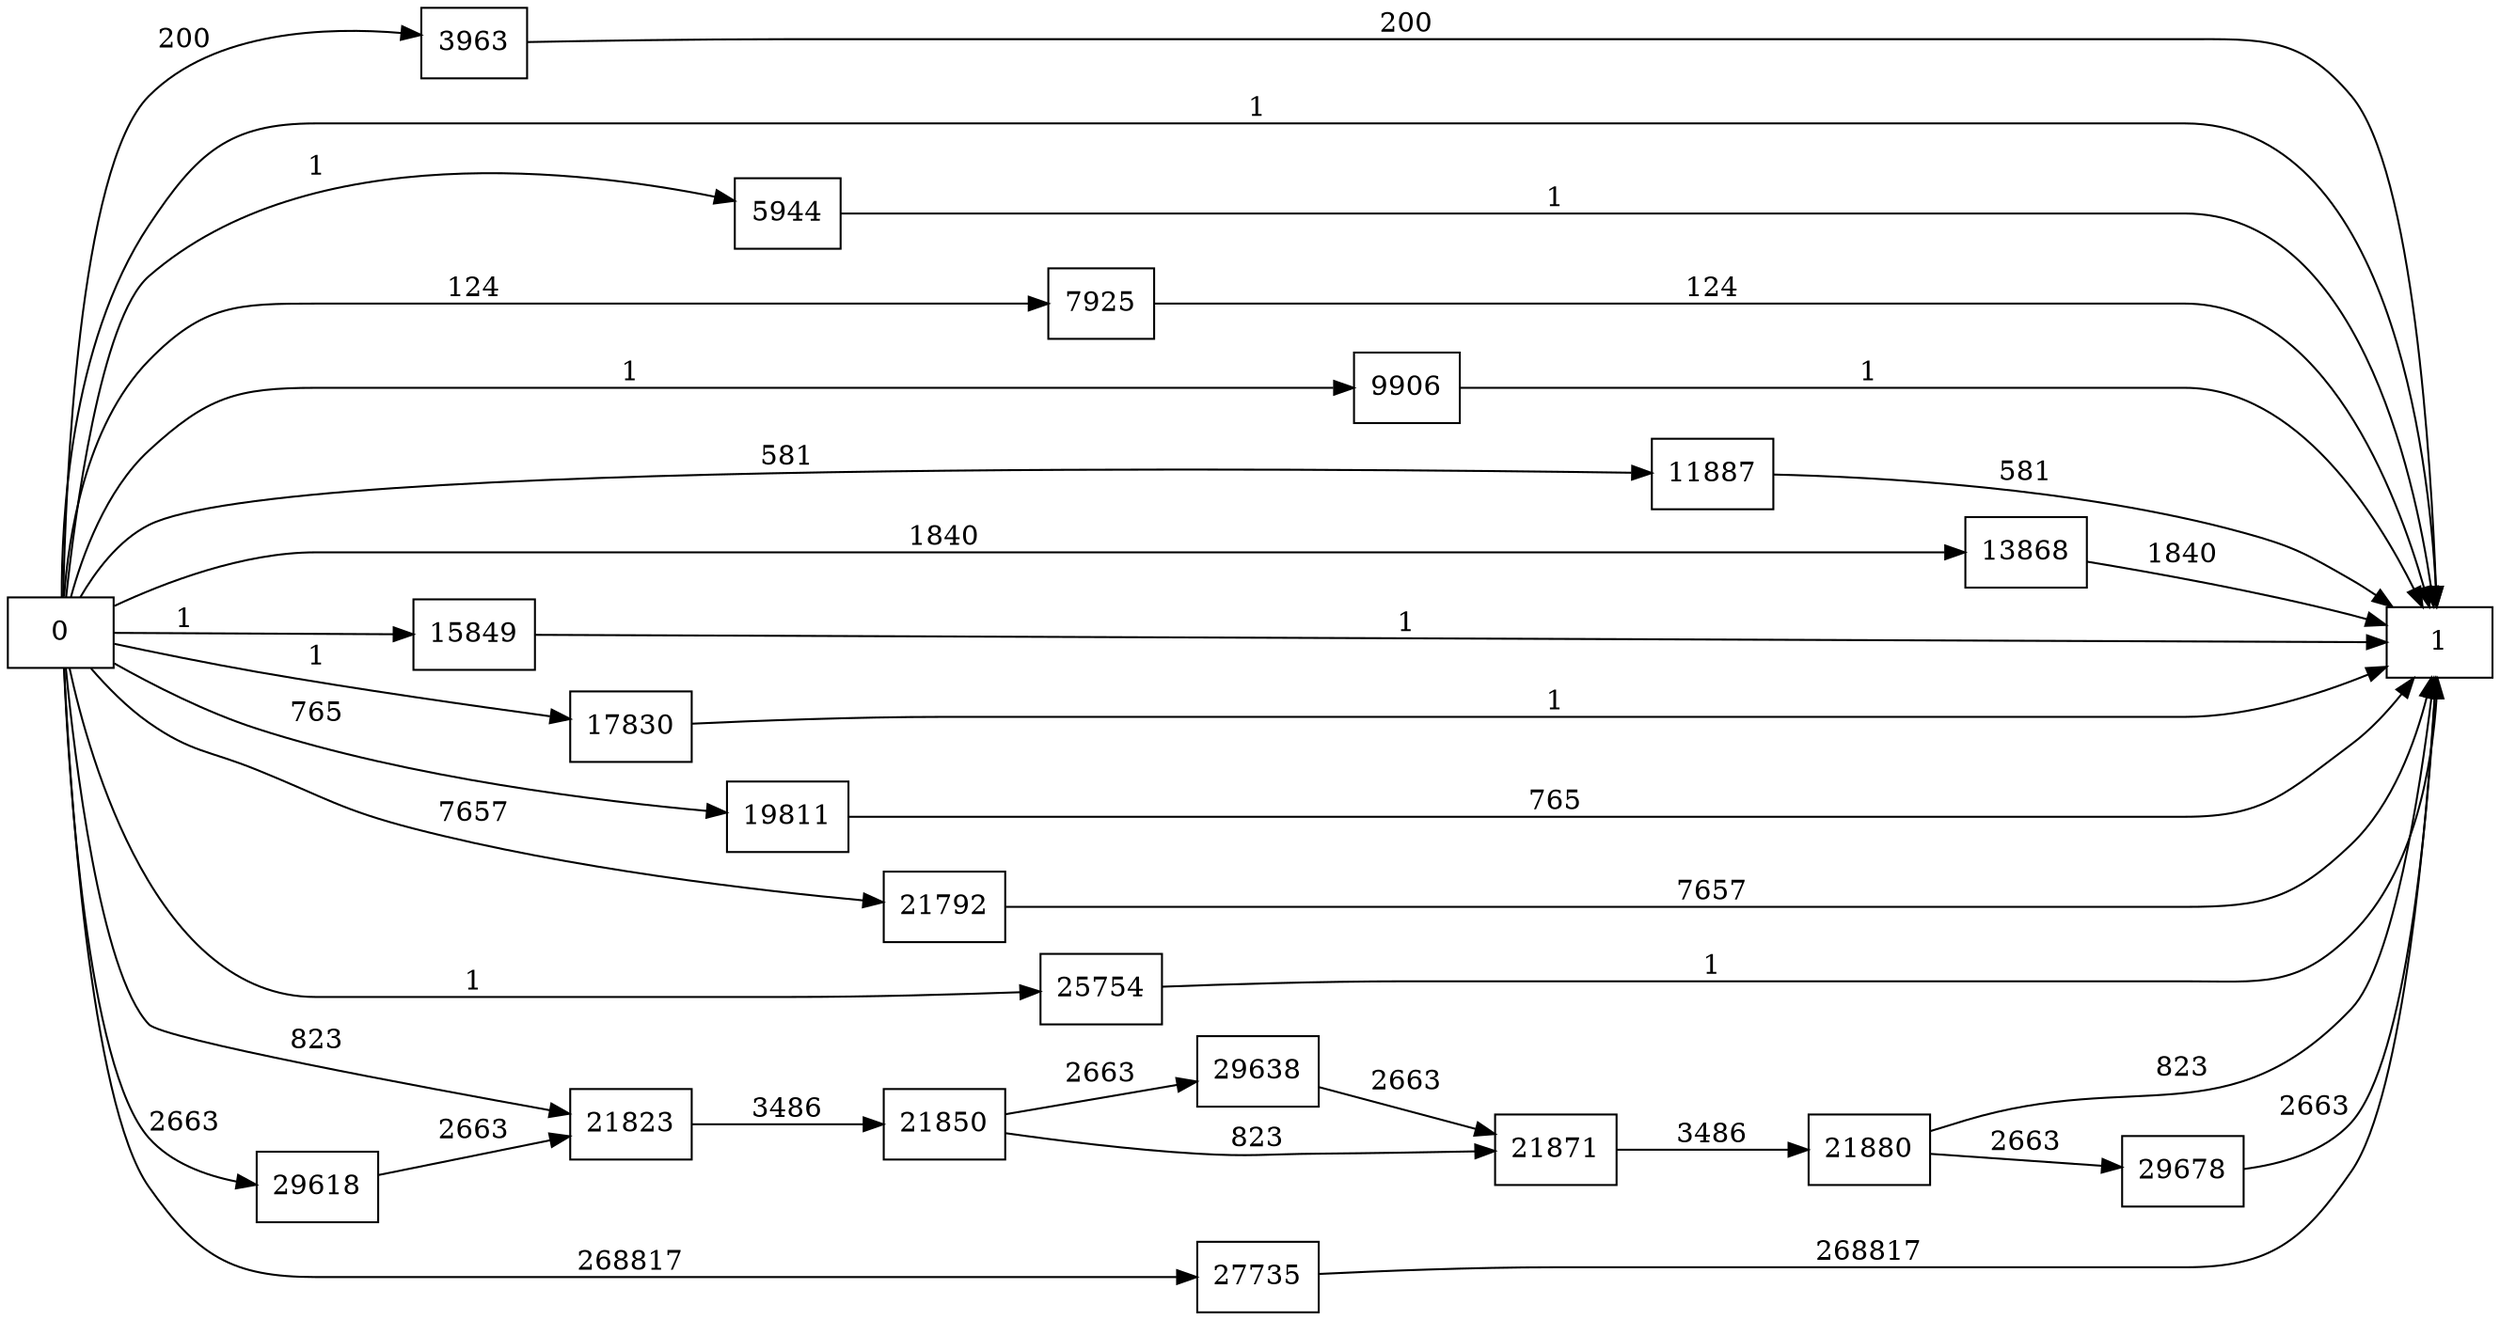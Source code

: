 digraph {
	graph [rankdir=LR]
	node [shape=rectangle]
	3963 -> 1 [label=200]
	5944 -> 1 [label=1]
	7925 -> 1 [label=124]
	9906 -> 1 [label=1]
	11887 -> 1 [label=581]
	13868 -> 1 [label=1840]
	15849 -> 1 [label=1]
	17830 -> 1 [label=1]
	19811 -> 1 [label=765]
	21792 -> 1 [label=7657]
	21823 -> 21850 [label=3486]
	21850 -> 21871 [label=823]
	21850 -> 29638 [label=2663]
	21871 -> 21880 [label=3486]
	21880 -> 1 [label=823]
	21880 -> 29678 [label=2663]
	25754 -> 1 [label=1]
	27735 -> 1 [label=268817]
	29618 -> 21823 [label=2663]
	29638 -> 21871 [label=2663]
	29678 -> 1 [label=2663]
	0 -> 1 [label=1]
	0 -> 3963 [label=200]
	0 -> 5944 [label=1]
	0 -> 7925 [label=124]
	0 -> 9906 [label=1]
	0 -> 11887 [label=581]
	0 -> 13868 [label=1840]
	0 -> 15849 [label=1]
	0 -> 17830 [label=1]
	0 -> 19811 [label=765]
	0 -> 21792 [label=7657]
	0 -> 21823 [label=823]
	0 -> 25754 [label=1]
	0 -> 27735 [label=268817]
	0 -> 29618 [label=2663]
}
